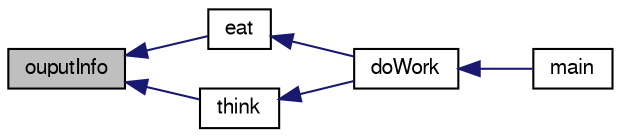 digraph G
{
  edge [fontname="FreeSans",fontsize="10",labelfontname="FreeSans",labelfontsize="10"];
  node [fontname="FreeSans",fontsize="10",shape=record];
  rankdir=LR;
  Node1 [label="ouputInfo",height=0.2,width=0.4,color="black", fillcolor="grey75", style="filled" fontcolor="black"];
  Node1 -> Node2 [dir=back,color="midnightblue",fontsize="10",style="solid",fontname="FreeSans"];
  Node2 [label="eat",height=0.2,width=0.4,color="black", fillcolor="white", style="filled",URL="$phil_deadlock_8cpp.html#ace7cb1cb5779c043183051e234bb8bb0"];
  Node2 -> Node3 [dir=back,color="midnightblue",fontsize="10",style="solid",fontname="FreeSans"];
  Node3 [label="doWork",height=0.2,width=0.4,color="black", fillcolor="white", style="filled",URL="$phil_deadlock_8cpp.html#a35084c09c9b9932a6af6c48106af4028"];
  Node3 -> Node4 [dir=back,color="midnightblue",fontsize="10",style="solid",fontname="FreeSans"];
  Node4 [label="main",height=0.2,width=0.4,color="black", fillcolor="white", style="filled",URL="$phil_deadlock_8cpp.html#a0ddf1224851353fc92bfbff6f499fa97"];
  Node1 -> Node5 [dir=back,color="midnightblue",fontsize="10",style="solid",fontname="FreeSans"];
  Node5 [label="think",height=0.2,width=0.4,color="black", fillcolor="white", style="filled",URL="$phil_deadlock_8cpp.html#ae005d6610a6082f1f77053d0c55b196a"];
  Node5 -> Node3 [dir=back,color="midnightblue",fontsize="10",style="solid",fontname="FreeSans"];
}
